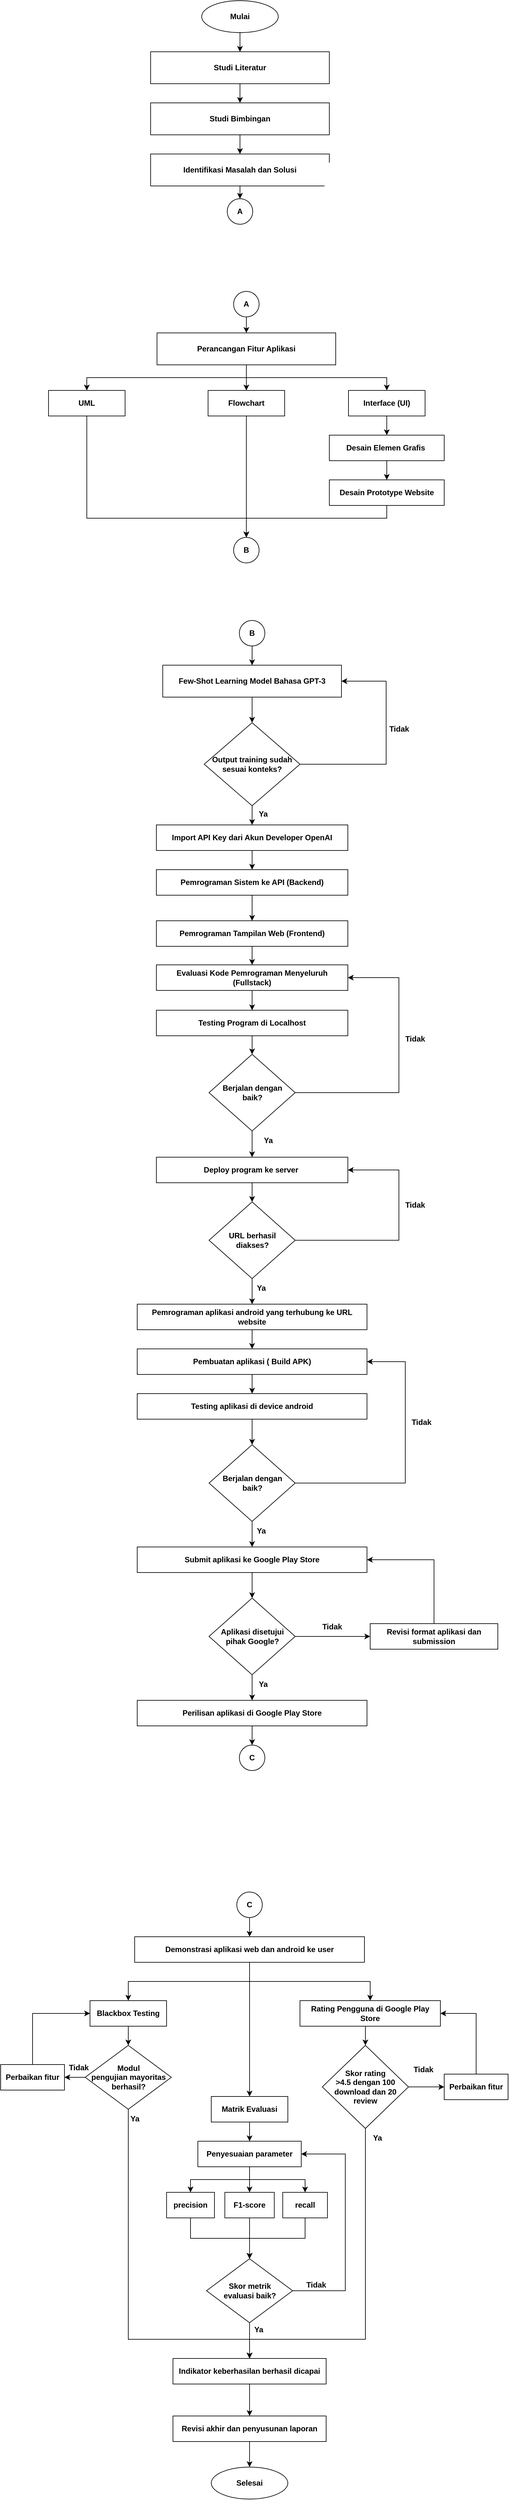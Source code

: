 <mxfile version="20.3.0" type="github">
  <diagram id="C5RBs43oDa-KdzZeNtuy" name="Page-1">
    <mxGraphModel dx="639" dy="288" grid="1" gridSize="10" guides="1" tooltips="1" connect="1" arrows="1" fold="1" page="1" pageScale="1" pageWidth="827" pageHeight="1169" math="0" shadow="0">
      <root>
        <mxCell id="WIyWlLk6GJQsqaUBKTNV-0" />
        <mxCell id="WIyWlLk6GJQsqaUBKTNV-1" parent="WIyWlLk6GJQsqaUBKTNV-0" />
        <mxCell id="CNWXucs4_v8PNML2_RBS-0" value="Mulai" style="ellipse;whiteSpace=wrap;html=1;fontStyle=1;fillColor=none;" vertex="1" parent="WIyWlLk6GJQsqaUBKTNV-1">
          <mxGeometry x="340" y="40" width="120" height="50" as="geometry" />
        </mxCell>
        <mxCell id="CNWXucs4_v8PNML2_RBS-1" value="Studi Literatur" style="rounded=0;whiteSpace=wrap;html=1;fontStyle=1;fillColor=none;" vertex="1" parent="WIyWlLk6GJQsqaUBKTNV-1">
          <mxGeometry x="260" y="120" width="280" height="50" as="geometry" />
        </mxCell>
        <mxCell id="CNWXucs4_v8PNML2_RBS-2" style="edgeStyle=orthogonalEdgeStyle;rounded=0;orthogonalLoop=1;jettySize=auto;html=1;exitX=0.5;exitY=1;exitDx=0;exitDy=0;entryX=0.5;entryY=0;entryDx=0;entryDy=0;fontStyle=1;fillColor=none;" edge="1" parent="WIyWlLk6GJQsqaUBKTNV-1" source="CNWXucs4_v8PNML2_RBS-0" target="CNWXucs4_v8PNML2_RBS-1">
          <mxGeometry relative="1" as="geometry" />
        </mxCell>
        <mxCell id="CNWXucs4_v8PNML2_RBS-3" value="Studi Bimbingan" style="rounded=0;whiteSpace=wrap;html=1;fontStyle=1;fillColor=none;" vertex="1" parent="WIyWlLk6GJQsqaUBKTNV-1">
          <mxGeometry x="260" y="200" width="280" height="50" as="geometry" />
        </mxCell>
        <mxCell id="CNWXucs4_v8PNML2_RBS-4" style="edgeStyle=orthogonalEdgeStyle;rounded=0;orthogonalLoop=1;jettySize=auto;html=1;exitX=0.5;exitY=1;exitDx=0;exitDy=0;entryX=0.5;entryY=0;entryDx=0;entryDy=0;fontStyle=1;fillColor=none;" edge="1" parent="WIyWlLk6GJQsqaUBKTNV-1" source="CNWXucs4_v8PNML2_RBS-1" target="CNWXucs4_v8PNML2_RBS-3">
          <mxGeometry relative="1" as="geometry" />
        </mxCell>
        <mxCell id="CNWXucs4_v8PNML2_RBS-8" style="edgeStyle=orthogonalEdgeStyle;rounded=0;orthogonalLoop=1;jettySize=auto;html=1;exitX=0.5;exitY=1;exitDx=0;exitDy=0;" edge="1" parent="WIyWlLk6GJQsqaUBKTNV-1" source="CNWXucs4_v8PNML2_RBS-5" target="CNWXucs4_v8PNML2_RBS-7">
          <mxGeometry relative="1" as="geometry" />
        </mxCell>
        <mxCell id="CNWXucs4_v8PNML2_RBS-5" value="Identifikasi Masalah dan Solusi" style="rounded=0;whiteSpace=wrap;html=1;fontStyle=1;fillColor=none;" vertex="1" parent="WIyWlLk6GJQsqaUBKTNV-1">
          <mxGeometry x="260" y="280" width="280" height="50" as="geometry" />
        </mxCell>
        <mxCell id="CNWXucs4_v8PNML2_RBS-6" style="edgeStyle=orthogonalEdgeStyle;rounded=0;orthogonalLoop=1;jettySize=auto;html=1;exitX=0.5;exitY=1;exitDx=0;exitDy=0;entryX=0.5;entryY=0;entryDx=0;entryDy=0;fontStyle=1;fillColor=none;" edge="1" parent="WIyWlLk6GJQsqaUBKTNV-1" source="CNWXucs4_v8PNML2_RBS-3" target="CNWXucs4_v8PNML2_RBS-5">
          <mxGeometry relative="1" as="geometry" />
        </mxCell>
        <mxCell id="CNWXucs4_v8PNML2_RBS-7" value="&lt;b&gt;A&lt;/b&gt;" style="ellipse;whiteSpace=wrap;html=1;aspect=fixed;fillColor=none;" vertex="1" parent="WIyWlLk6GJQsqaUBKTNV-1">
          <mxGeometry x="380" y="350" width="40" height="40" as="geometry" />
        </mxCell>
        <mxCell id="CNWXucs4_v8PNML2_RBS-9" value="Perancangan Fitur Aplikasi" style="rounded=0;whiteSpace=wrap;html=1;fontStyle=1;fillColor=none;" vertex="1" parent="WIyWlLk6GJQsqaUBKTNV-1">
          <mxGeometry x="270" y="560" width="280" height="50" as="geometry" />
        </mxCell>
        <mxCell id="CNWXucs4_v8PNML2_RBS-29" style="edgeStyle=orthogonalEdgeStyle;rounded=0;orthogonalLoop=1;jettySize=auto;html=1;exitX=0.5;exitY=1;exitDx=0;exitDy=0;entryX=0.5;entryY=0;entryDx=0;entryDy=0;" edge="1" parent="WIyWlLk6GJQsqaUBKTNV-1" source="CNWXucs4_v8PNML2_RBS-10" target="CNWXucs4_v8PNML2_RBS-28">
          <mxGeometry relative="1" as="geometry">
            <Array as="points">
              <mxPoint x="160" y="850" />
              <mxPoint x="410" y="850" />
            </Array>
          </mxGeometry>
        </mxCell>
        <mxCell id="CNWXucs4_v8PNML2_RBS-10" value="UML" style="rounded=0;whiteSpace=wrap;html=1;fontStyle=1;fillColor=none;" vertex="1" parent="WIyWlLk6GJQsqaUBKTNV-1">
          <mxGeometry x="100" y="650" width="120" height="40" as="geometry" />
        </mxCell>
        <mxCell id="CNWXucs4_v8PNML2_RBS-11" style="edgeStyle=orthogonalEdgeStyle;rounded=0;orthogonalLoop=1;jettySize=auto;html=1;exitX=0.5;exitY=1;exitDx=0;exitDy=0;entryX=0.5;entryY=0;entryDx=0;entryDy=0;fontStyle=1;fillColor=none;" edge="1" parent="WIyWlLk6GJQsqaUBKTNV-1" source="CNWXucs4_v8PNML2_RBS-9" target="CNWXucs4_v8PNML2_RBS-10">
          <mxGeometry relative="1" as="geometry" />
        </mxCell>
        <mxCell id="CNWXucs4_v8PNML2_RBS-12" value="Interface (UI)" style="rounded=0;whiteSpace=wrap;html=1;fontStyle=1;fillColor=none;" vertex="1" parent="WIyWlLk6GJQsqaUBKTNV-1">
          <mxGeometry x="570" y="650" width="120" height="40" as="geometry" />
        </mxCell>
        <mxCell id="CNWXucs4_v8PNML2_RBS-13" style="edgeStyle=orthogonalEdgeStyle;rounded=0;orthogonalLoop=1;jettySize=auto;html=1;exitX=0.5;exitY=1;exitDx=0;exitDy=0;entryX=0.5;entryY=0;entryDx=0;entryDy=0;fontStyle=1;fillColor=none;" edge="1" parent="WIyWlLk6GJQsqaUBKTNV-1" source="CNWXucs4_v8PNML2_RBS-9" target="CNWXucs4_v8PNML2_RBS-12">
          <mxGeometry relative="1" as="geometry" />
        </mxCell>
        <mxCell id="CNWXucs4_v8PNML2_RBS-14" value="Flowchart" style="rounded=0;whiteSpace=wrap;html=1;fontStyle=1;fillColor=none;" vertex="1" parent="WIyWlLk6GJQsqaUBKTNV-1">
          <mxGeometry x="350" y="650" width="120" height="40" as="geometry" />
        </mxCell>
        <mxCell id="CNWXucs4_v8PNML2_RBS-15" style="edgeStyle=orthogonalEdgeStyle;rounded=0;orthogonalLoop=1;jettySize=auto;html=1;exitX=0.5;exitY=1;exitDx=0;exitDy=0;entryX=0.5;entryY=0;entryDx=0;entryDy=0;fontStyle=1;fillColor=none;" edge="1" parent="WIyWlLk6GJQsqaUBKTNV-1" source="CNWXucs4_v8PNML2_RBS-9" target="CNWXucs4_v8PNML2_RBS-14">
          <mxGeometry relative="1" as="geometry" />
        </mxCell>
        <mxCell id="CNWXucs4_v8PNML2_RBS-16" value="Desain Elemen Grafis&amp;nbsp;" style="rounded=0;whiteSpace=wrap;html=1;fontStyle=1;fillColor=none;" vertex="1" parent="WIyWlLk6GJQsqaUBKTNV-1">
          <mxGeometry x="540" y="720" width="180" height="40" as="geometry" />
        </mxCell>
        <mxCell id="CNWXucs4_v8PNML2_RBS-17" style="edgeStyle=orthogonalEdgeStyle;rounded=0;orthogonalLoop=1;jettySize=auto;html=1;exitX=0.5;exitY=1;exitDx=0;exitDy=0;entryX=0.5;entryY=0;entryDx=0;entryDy=0;fontStyle=1;fillColor=none;" edge="1" parent="WIyWlLk6GJQsqaUBKTNV-1" source="CNWXucs4_v8PNML2_RBS-12" target="CNWXucs4_v8PNML2_RBS-16">
          <mxGeometry relative="1" as="geometry" />
        </mxCell>
        <mxCell id="CNWXucs4_v8PNML2_RBS-18" value="Desain Prototype Website" style="rounded=0;whiteSpace=wrap;html=1;fontStyle=1;fillColor=none;" vertex="1" parent="WIyWlLk6GJQsqaUBKTNV-1">
          <mxGeometry x="540" y="790" width="180" height="40" as="geometry" />
        </mxCell>
        <mxCell id="CNWXucs4_v8PNML2_RBS-19" style="edgeStyle=orthogonalEdgeStyle;rounded=0;orthogonalLoop=1;jettySize=auto;html=1;exitX=0.5;exitY=1;exitDx=0;exitDy=0;entryX=0.5;entryY=0;entryDx=0;entryDy=0;fontStyle=1;fillColor=none;" edge="1" parent="WIyWlLk6GJQsqaUBKTNV-1" source="CNWXucs4_v8PNML2_RBS-16" target="CNWXucs4_v8PNML2_RBS-18">
          <mxGeometry relative="1" as="geometry" />
        </mxCell>
        <mxCell id="CNWXucs4_v8PNML2_RBS-21" style="edgeStyle=orthogonalEdgeStyle;rounded=0;orthogonalLoop=1;jettySize=auto;html=1;exitX=0.5;exitY=1;exitDx=0;exitDy=0;entryX=0.5;entryY=0;entryDx=0;entryDy=0;fontStyle=1;fillColor=none;" edge="1" parent="WIyWlLk6GJQsqaUBKTNV-1" source="CNWXucs4_v8PNML2_RBS-14" target="CNWXucs4_v8PNML2_RBS-28">
          <mxGeometry relative="1" as="geometry">
            <mxPoint x="410" y="870" as="targetPoint" />
            <Array as="points" />
          </mxGeometry>
        </mxCell>
        <mxCell id="CNWXucs4_v8PNML2_RBS-22" style="edgeStyle=orthogonalEdgeStyle;rounded=0;orthogonalLoop=1;jettySize=auto;html=1;exitX=0.5;exitY=1;exitDx=0;exitDy=0;fontStyle=1;fillColor=none;entryX=0.5;entryY=0;entryDx=0;entryDy=0;" edge="1" parent="WIyWlLk6GJQsqaUBKTNV-1" source="CNWXucs4_v8PNML2_RBS-18" target="CNWXucs4_v8PNML2_RBS-28">
          <mxGeometry relative="1" as="geometry">
            <mxPoint x="410" y="870" as="targetPoint" />
            <Array as="points">
              <mxPoint x="630" y="850" />
              <mxPoint x="410" y="850" />
            </Array>
          </mxGeometry>
        </mxCell>
        <mxCell id="CNWXucs4_v8PNML2_RBS-26" style="edgeStyle=orthogonalEdgeStyle;rounded=0;orthogonalLoop=1;jettySize=auto;html=1;exitX=0.5;exitY=1;exitDx=0;exitDy=0;entryX=0.5;entryY=0;entryDx=0;entryDy=0;" edge="1" parent="WIyWlLk6GJQsqaUBKTNV-1" source="CNWXucs4_v8PNML2_RBS-23" target="CNWXucs4_v8PNML2_RBS-9">
          <mxGeometry relative="1" as="geometry" />
        </mxCell>
        <mxCell id="CNWXucs4_v8PNML2_RBS-23" value="&lt;b&gt;A&lt;/b&gt;" style="ellipse;whiteSpace=wrap;html=1;aspect=fixed;fillColor=none;" vertex="1" parent="WIyWlLk6GJQsqaUBKTNV-1">
          <mxGeometry x="390" y="495" width="40" height="40" as="geometry" />
        </mxCell>
        <mxCell id="CNWXucs4_v8PNML2_RBS-28" value="&lt;b&gt;B&lt;/b&gt;" style="ellipse;whiteSpace=wrap;html=1;aspect=fixed;fillColor=none;" vertex="1" parent="WIyWlLk6GJQsqaUBKTNV-1">
          <mxGeometry x="390" y="880" width="40" height="40" as="geometry" />
        </mxCell>
        <mxCell id="CNWXucs4_v8PNML2_RBS-31" value="Few-Shot Learning Model Bahasa GPT-3" style="rounded=0;whiteSpace=wrap;html=1;fontStyle=1;fillColor=none;" vertex="1" parent="WIyWlLk6GJQsqaUBKTNV-1">
          <mxGeometry x="279" y="1080" width="280" height="50" as="geometry" />
        </mxCell>
        <mxCell id="CNWXucs4_v8PNML2_RBS-32" style="edgeStyle=orthogonalEdgeStyle;rounded=0;orthogonalLoop=1;jettySize=auto;html=1;exitX=1;exitY=0.5;exitDx=0;exitDy=0;entryX=1;entryY=0.5;entryDx=0;entryDy=0;fontStyle=1;fillColor=none;" edge="1" parent="WIyWlLk6GJQsqaUBKTNV-1" source="CNWXucs4_v8PNML2_RBS-33" target="CNWXucs4_v8PNML2_RBS-31">
          <mxGeometry relative="1" as="geometry">
            <Array as="points">
              <mxPoint x="629" y="1235" />
              <mxPoint x="629" y="1105" />
            </Array>
          </mxGeometry>
        </mxCell>
        <mxCell id="CNWXucs4_v8PNML2_RBS-33" value="Output training sudah sesuai konteks?" style="rhombus;whiteSpace=wrap;html=1;fontStyle=1;fillColor=none;" vertex="1" parent="WIyWlLk6GJQsqaUBKTNV-1">
          <mxGeometry x="344" y="1170" width="150" height="130" as="geometry" />
        </mxCell>
        <mxCell id="CNWXucs4_v8PNML2_RBS-34" style="edgeStyle=orthogonalEdgeStyle;rounded=0;orthogonalLoop=1;jettySize=auto;html=1;exitX=0.5;exitY=1;exitDx=0;exitDy=0;entryX=0.5;entryY=0;entryDx=0;entryDy=0;fontStyle=1;fillColor=none;" edge="1" parent="WIyWlLk6GJQsqaUBKTNV-1" source="CNWXucs4_v8PNML2_RBS-31" target="CNWXucs4_v8PNML2_RBS-33">
          <mxGeometry relative="1" as="geometry" />
        </mxCell>
        <mxCell id="CNWXucs4_v8PNML2_RBS-35" value="Tidak" style="text;html=1;align=center;verticalAlign=middle;resizable=0;points=[];autosize=1;strokeColor=none;fillColor=none;fontStyle=1" vertex="1" parent="WIyWlLk6GJQsqaUBKTNV-1">
          <mxGeometry x="624" y="1165" width="50" height="30" as="geometry" />
        </mxCell>
        <mxCell id="CNWXucs4_v8PNML2_RBS-36" value="Import API Key dari Akun Developer OpenAI" style="rounded=0;whiteSpace=wrap;html=1;fontStyle=1;fillColor=none;" vertex="1" parent="WIyWlLk6GJQsqaUBKTNV-1">
          <mxGeometry x="269" y="1330" width="300" height="40" as="geometry" />
        </mxCell>
        <mxCell id="CNWXucs4_v8PNML2_RBS-37" style="edgeStyle=orthogonalEdgeStyle;rounded=0;orthogonalLoop=1;jettySize=auto;html=1;exitX=0.5;exitY=1;exitDx=0;exitDy=0;entryX=0.5;entryY=0;entryDx=0;entryDy=0;fontStyle=1;fillColor=none;" edge="1" parent="WIyWlLk6GJQsqaUBKTNV-1" source="CNWXucs4_v8PNML2_RBS-33" target="CNWXucs4_v8PNML2_RBS-36">
          <mxGeometry relative="1" as="geometry" />
        </mxCell>
        <mxCell id="CNWXucs4_v8PNML2_RBS-38" value="Ya" style="text;html=1;align=center;verticalAlign=middle;resizable=0;points=[];autosize=1;strokeColor=none;fillColor=none;fontStyle=1" vertex="1" parent="WIyWlLk6GJQsqaUBKTNV-1">
          <mxGeometry x="416" y="1298" width="40" height="30" as="geometry" />
        </mxCell>
        <mxCell id="CNWXucs4_v8PNML2_RBS-39" value="Pemrograman Sistem ke API (Backend)" style="rounded=0;whiteSpace=wrap;html=1;fontStyle=1;fillColor=none;" vertex="1" parent="WIyWlLk6GJQsqaUBKTNV-1">
          <mxGeometry x="269" y="1400" width="300" height="40" as="geometry" />
        </mxCell>
        <mxCell id="CNWXucs4_v8PNML2_RBS-40" style="edgeStyle=orthogonalEdgeStyle;rounded=0;orthogonalLoop=1;jettySize=auto;html=1;exitX=0.5;exitY=1;exitDx=0;exitDy=0;entryX=0.5;entryY=0;entryDx=0;entryDy=0;fontStyle=1;fillColor=none;" edge="1" parent="WIyWlLk6GJQsqaUBKTNV-1" source="CNWXucs4_v8PNML2_RBS-36" target="CNWXucs4_v8PNML2_RBS-39">
          <mxGeometry relative="1" as="geometry" />
        </mxCell>
        <mxCell id="CNWXucs4_v8PNML2_RBS-41" value="Testing Program di Localhost" style="rounded=0;whiteSpace=wrap;html=1;fontStyle=1;fillColor=none;" vertex="1" parent="WIyWlLk6GJQsqaUBKTNV-1">
          <mxGeometry x="269" y="1620" width="300" height="40" as="geometry" />
        </mxCell>
        <mxCell id="CNWXucs4_v8PNML2_RBS-42" value="Pemrograman Tampilan Web (Frontend)" style="rounded=0;whiteSpace=wrap;html=1;fontStyle=1;fillColor=none;" vertex="1" parent="WIyWlLk6GJQsqaUBKTNV-1">
          <mxGeometry x="269" y="1480" width="300" height="40" as="geometry" />
        </mxCell>
        <mxCell id="CNWXucs4_v8PNML2_RBS-43" style="edgeStyle=orthogonalEdgeStyle;rounded=0;orthogonalLoop=1;jettySize=auto;html=1;exitX=0.5;exitY=1;exitDx=0;exitDy=0;entryX=0.5;entryY=0;entryDx=0;entryDy=0;fontStyle=1;fillColor=none;" edge="1" parent="WIyWlLk6GJQsqaUBKTNV-1" source="CNWXucs4_v8PNML2_RBS-39" target="CNWXucs4_v8PNML2_RBS-42">
          <mxGeometry relative="1" as="geometry" />
        </mxCell>
        <mxCell id="CNWXucs4_v8PNML2_RBS-44" value="Berjalan dengan &lt;br&gt;baik?" style="rhombus;whiteSpace=wrap;html=1;fontStyle=1;fillColor=none;" vertex="1" parent="WIyWlLk6GJQsqaUBKTNV-1">
          <mxGeometry x="351.5" y="1689" width="135" height="120" as="geometry" />
        </mxCell>
        <mxCell id="CNWXucs4_v8PNML2_RBS-45" style="edgeStyle=orthogonalEdgeStyle;rounded=0;orthogonalLoop=1;jettySize=auto;html=1;exitX=0.5;exitY=1;exitDx=0;exitDy=0;entryX=0.5;entryY=0;entryDx=0;entryDy=0;fontStyle=1;fillColor=none;" edge="1" parent="WIyWlLk6GJQsqaUBKTNV-1" source="CNWXucs4_v8PNML2_RBS-41" target="CNWXucs4_v8PNML2_RBS-44">
          <mxGeometry relative="1" as="geometry" />
        </mxCell>
        <mxCell id="CNWXucs4_v8PNML2_RBS-46" style="edgeStyle=orthogonalEdgeStyle;rounded=0;orthogonalLoop=1;jettySize=auto;html=1;exitX=0.5;exitY=1;exitDx=0;exitDy=0;entryX=0.5;entryY=0;entryDx=0;entryDy=0;fontStyle=1;fillColor=none;" edge="1" parent="WIyWlLk6GJQsqaUBKTNV-1" source="CNWXucs4_v8PNML2_RBS-47" target="CNWXucs4_v8PNML2_RBS-41">
          <mxGeometry relative="1" as="geometry" />
        </mxCell>
        <mxCell id="CNWXucs4_v8PNML2_RBS-47" value="Evaluasi Kode Pemrograman Menyeluruh (Fullstack)" style="rounded=0;whiteSpace=wrap;html=1;fontStyle=1;fillColor=none;" vertex="1" parent="WIyWlLk6GJQsqaUBKTNV-1">
          <mxGeometry x="269" y="1549" width="300" height="40" as="geometry" />
        </mxCell>
        <mxCell id="CNWXucs4_v8PNML2_RBS-48" style="edgeStyle=orthogonalEdgeStyle;rounded=0;orthogonalLoop=1;jettySize=auto;html=1;exitX=0.5;exitY=1;exitDx=0;exitDy=0;fontStyle=1;fillColor=none;" edge="1" parent="WIyWlLk6GJQsqaUBKTNV-1" source="CNWXucs4_v8PNML2_RBS-42" target="CNWXucs4_v8PNML2_RBS-47">
          <mxGeometry relative="1" as="geometry" />
        </mxCell>
        <mxCell id="CNWXucs4_v8PNML2_RBS-49" style="edgeStyle=orthogonalEdgeStyle;rounded=0;orthogonalLoop=1;jettySize=auto;html=1;exitX=1;exitY=0.5;exitDx=0;exitDy=0;entryX=1;entryY=0.5;entryDx=0;entryDy=0;fontStyle=1;fillColor=none;" edge="1" parent="WIyWlLk6GJQsqaUBKTNV-1" source="CNWXucs4_v8PNML2_RBS-44" target="CNWXucs4_v8PNML2_RBS-47">
          <mxGeometry relative="1" as="geometry">
            <Array as="points">
              <mxPoint x="649" y="1749" />
              <mxPoint x="649" y="1569" />
            </Array>
          </mxGeometry>
        </mxCell>
        <mxCell id="CNWXucs4_v8PNML2_RBS-50" value="Tidak" style="text;html=1;align=center;verticalAlign=middle;resizable=0;points=[];autosize=1;strokeColor=none;fillColor=none;fontStyle=1" vertex="1" parent="WIyWlLk6GJQsqaUBKTNV-1">
          <mxGeometry x="649" y="1650" width="50" height="30" as="geometry" />
        </mxCell>
        <mxCell id="CNWXucs4_v8PNML2_RBS-51" value="Deploy program ke server&amp;nbsp;" style="rounded=0;whiteSpace=wrap;html=1;fontStyle=1;fillColor=none;" vertex="1" parent="WIyWlLk6GJQsqaUBKTNV-1">
          <mxGeometry x="269" y="1850" width="300" height="40" as="geometry" />
        </mxCell>
        <mxCell id="CNWXucs4_v8PNML2_RBS-52" style="edgeStyle=orthogonalEdgeStyle;rounded=0;orthogonalLoop=1;jettySize=auto;html=1;exitX=0.5;exitY=1;exitDx=0;exitDy=0;entryX=0.5;entryY=0;entryDx=0;entryDy=0;fontStyle=1;fillColor=none;" edge="1" parent="WIyWlLk6GJQsqaUBKTNV-1" source="CNWXucs4_v8PNML2_RBS-44" target="CNWXucs4_v8PNML2_RBS-51">
          <mxGeometry relative="1" as="geometry" />
        </mxCell>
        <mxCell id="CNWXucs4_v8PNML2_RBS-53" value="Ya" style="text;html=1;align=center;verticalAlign=middle;resizable=0;points=[];autosize=1;strokeColor=none;fillColor=none;fontStyle=1" vertex="1" parent="WIyWlLk6GJQsqaUBKTNV-1">
          <mxGeometry x="424" y="1809" width="40" height="30" as="geometry" />
        </mxCell>
        <mxCell id="CNWXucs4_v8PNML2_RBS-54" style="edgeStyle=orthogonalEdgeStyle;rounded=0;orthogonalLoop=1;jettySize=auto;html=1;exitX=1;exitY=0.5;exitDx=0;exitDy=0;entryX=1;entryY=0.5;entryDx=0;entryDy=0;fontStyle=1;fillColor=none;" edge="1" parent="WIyWlLk6GJQsqaUBKTNV-1" source="CNWXucs4_v8PNML2_RBS-55" target="CNWXucs4_v8PNML2_RBS-51">
          <mxGeometry relative="1" as="geometry">
            <Array as="points">
              <mxPoint x="649" y="1980" />
              <mxPoint x="649" y="1870" />
            </Array>
          </mxGeometry>
        </mxCell>
        <mxCell id="CNWXucs4_v8PNML2_RBS-55" value="URL berhasil &lt;br&gt;diakses?" style="rhombus;whiteSpace=wrap;html=1;fontStyle=1;fillColor=none;" vertex="1" parent="WIyWlLk6GJQsqaUBKTNV-1">
          <mxGeometry x="351.5" y="1920" width="135" height="120" as="geometry" />
        </mxCell>
        <mxCell id="CNWXucs4_v8PNML2_RBS-56" style="edgeStyle=orthogonalEdgeStyle;rounded=0;orthogonalLoop=1;jettySize=auto;html=1;exitX=0.5;exitY=1;exitDx=0;exitDy=0;entryX=0.5;entryY=0;entryDx=0;entryDy=0;fontStyle=1;fillColor=none;" edge="1" parent="WIyWlLk6GJQsqaUBKTNV-1" source="CNWXucs4_v8PNML2_RBS-51" target="CNWXucs4_v8PNML2_RBS-55">
          <mxGeometry relative="1" as="geometry" />
        </mxCell>
        <mxCell id="CNWXucs4_v8PNML2_RBS-57" value="Tidak" style="text;html=1;align=center;verticalAlign=middle;resizable=0;points=[];autosize=1;strokeColor=none;fillColor=none;fontStyle=1" vertex="1" parent="WIyWlLk6GJQsqaUBKTNV-1">
          <mxGeometry x="649" y="1910" width="50" height="30" as="geometry" />
        </mxCell>
        <mxCell id="CNWXucs4_v8PNML2_RBS-58" value="Ya" style="text;html=1;align=center;verticalAlign=middle;resizable=0;points=[];autosize=1;strokeColor=none;fillColor=none;fontStyle=1" vertex="1" parent="WIyWlLk6GJQsqaUBKTNV-1">
          <mxGeometry x="413" y="2040" width="40" height="30" as="geometry" />
        </mxCell>
        <mxCell id="CNWXucs4_v8PNML2_RBS-59" value="Pemrograman aplikasi android yang terhubung ke URL website" style="rounded=0;whiteSpace=wrap;html=1;fontStyle=1;fillColor=none;" vertex="1" parent="WIyWlLk6GJQsqaUBKTNV-1">
          <mxGeometry x="239" y="2080" width="360" height="40" as="geometry" />
        </mxCell>
        <mxCell id="CNWXucs4_v8PNML2_RBS-60" style="edgeStyle=orthogonalEdgeStyle;rounded=0;orthogonalLoop=1;jettySize=auto;html=1;exitX=0.5;exitY=1;exitDx=0;exitDy=0;entryX=0.5;entryY=0;entryDx=0;entryDy=0;fontStyle=1;fillColor=none;" edge="1" parent="WIyWlLk6GJQsqaUBKTNV-1" source="CNWXucs4_v8PNML2_RBS-55" target="CNWXucs4_v8PNML2_RBS-59">
          <mxGeometry relative="1" as="geometry" />
        </mxCell>
        <mxCell id="CNWXucs4_v8PNML2_RBS-61" value="Pembuatan aplikasi ( Build APK)" style="rounded=0;whiteSpace=wrap;html=1;fontStyle=1;fillColor=none;" vertex="1" parent="WIyWlLk6GJQsqaUBKTNV-1">
          <mxGeometry x="239" y="2150" width="360" height="40" as="geometry" />
        </mxCell>
        <mxCell id="CNWXucs4_v8PNML2_RBS-62" style="edgeStyle=orthogonalEdgeStyle;rounded=0;orthogonalLoop=1;jettySize=auto;html=1;exitX=0.5;exitY=1;exitDx=0;exitDy=0;entryX=0.5;entryY=0;entryDx=0;entryDy=0;fontStyle=1;fillColor=none;" edge="1" parent="WIyWlLk6GJQsqaUBKTNV-1" source="CNWXucs4_v8PNML2_RBS-59" target="CNWXucs4_v8PNML2_RBS-61">
          <mxGeometry relative="1" as="geometry" />
        </mxCell>
        <mxCell id="CNWXucs4_v8PNML2_RBS-63" value="Testing aplikasi di device android" style="rounded=0;whiteSpace=wrap;html=1;fontStyle=1;fillColor=none;" vertex="1" parent="WIyWlLk6GJQsqaUBKTNV-1">
          <mxGeometry x="239" y="2220" width="360" height="40" as="geometry" />
        </mxCell>
        <mxCell id="CNWXucs4_v8PNML2_RBS-64" style="edgeStyle=orthogonalEdgeStyle;rounded=0;orthogonalLoop=1;jettySize=auto;html=1;exitX=0.5;exitY=1;exitDx=0;exitDy=0;entryX=0.5;entryY=0;entryDx=0;entryDy=0;fontStyle=1;fillColor=none;" edge="1" parent="WIyWlLk6GJQsqaUBKTNV-1" source="CNWXucs4_v8PNML2_RBS-61" target="CNWXucs4_v8PNML2_RBS-63">
          <mxGeometry relative="1" as="geometry" />
        </mxCell>
        <mxCell id="CNWXucs4_v8PNML2_RBS-65" style="edgeStyle=orthogonalEdgeStyle;rounded=0;orthogonalLoop=1;jettySize=auto;html=1;exitX=1;exitY=0.5;exitDx=0;exitDy=0;entryX=1;entryY=0.5;entryDx=0;entryDy=0;fontStyle=1;fillColor=none;" edge="1" parent="WIyWlLk6GJQsqaUBKTNV-1" source="CNWXucs4_v8PNML2_RBS-66" target="CNWXucs4_v8PNML2_RBS-61">
          <mxGeometry relative="1" as="geometry">
            <Array as="points">
              <mxPoint x="659" y="2360" />
              <mxPoint x="659" y="2170" />
            </Array>
          </mxGeometry>
        </mxCell>
        <mxCell id="CNWXucs4_v8PNML2_RBS-66" value="Berjalan dengan &lt;br&gt;baik?" style="rhombus;whiteSpace=wrap;html=1;fontStyle=1;fillColor=none;" vertex="1" parent="WIyWlLk6GJQsqaUBKTNV-1">
          <mxGeometry x="351.5" y="2300" width="135" height="120" as="geometry" />
        </mxCell>
        <mxCell id="CNWXucs4_v8PNML2_RBS-67" style="edgeStyle=orthogonalEdgeStyle;rounded=0;orthogonalLoop=1;jettySize=auto;html=1;exitX=0.5;exitY=1;exitDx=0;exitDy=0;entryX=0.5;entryY=0;entryDx=0;entryDy=0;fontStyle=1;fillColor=none;" edge="1" parent="WIyWlLk6GJQsqaUBKTNV-1" source="CNWXucs4_v8PNML2_RBS-63" target="CNWXucs4_v8PNML2_RBS-66">
          <mxGeometry relative="1" as="geometry" />
        </mxCell>
        <mxCell id="CNWXucs4_v8PNML2_RBS-68" value="Tidak" style="text;html=1;align=center;verticalAlign=middle;resizable=0;points=[];autosize=1;strokeColor=none;fillColor=none;fontStyle=1" vertex="1" parent="WIyWlLk6GJQsqaUBKTNV-1">
          <mxGeometry x="659" y="2250" width="50" height="30" as="geometry" />
        </mxCell>
        <mxCell id="CNWXucs4_v8PNML2_RBS-69" value="Submit aplikasi ke Google Play Store" style="rounded=0;whiteSpace=wrap;html=1;fontStyle=1;fillColor=none;" vertex="1" parent="WIyWlLk6GJQsqaUBKTNV-1">
          <mxGeometry x="239" y="2460" width="360" height="40" as="geometry" />
        </mxCell>
        <mxCell id="CNWXucs4_v8PNML2_RBS-70" style="edgeStyle=orthogonalEdgeStyle;rounded=0;orthogonalLoop=1;jettySize=auto;html=1;exitX=0.5;exitY=1;exitDx=0;exitDy=0;entryX=0.5;entryY=0;entryDx=0;entryDy=0;fontStyle=1;fillColor=none;" edge="1" parent="WIyWlLk6GJQsqaUBKTNV-1" source="CNWXucs4_v8PNML2_RBS-66" target="CNWXucs4_v8PNML2_RBS-69">
          <mxGeometry relative="1" as="geometry" />
        </mxCell>
        <mxCell id="CNWXucs4_v8PNML2_RBS-71" value="Ya" style="text;html=1;align=center;verticalAlign=middle;resizable=0;points=[];autosize=1;strokeColor=none;fillColor=none;fontStyle=1" vertex="1" parent="WIyWlLk6GJQsqaUBKTNV-1">
          <mxGeometry x="413" y="2420" width="40" height="30" as="geometry" />
        </mxCell>
        <mxCell id="CNWXucs4_v8PNML2_RBS-72" value="Aplikasi disetujui &lt;br&gt;pihak Google?" style="rhombus;whiteSpace=wrap;html=1;fontStyle=1;fillColor=none;" vertex="1" parent="WIyWlLk6GJQsqaUBKTNV-1">
          <mxGeometry x="351.5" y="2540" width="135" height="120" as="geometry" />
        </mxCell>
        <mxCell id="CNWXucs4_v8PNML2_RBS-73" style="edgeStyle=orthogonalEdgeStyle;rounded=0;orthogonalLoop=1;jettySize=auto;html=1;exitX=0.5;exitY=1;exitDx=0;exitDy=0;entryX=0.5;entryY=0;entryDx=0;entryDy=0;fontStyle=1;fillColor=none;" edge="1" parent="WIyWlLk6GJQsqaUBKTNV-1" source="CNWXucs4_v8PNML2_RBS-69" target="CNWXucs4_v8PNML2_RBS-72">
          <mxGeometry relative="1" as="geometry" />
        </mxCell>
        <mxCell id="CNWXucs4_v8PNML2_RBS-74" value="Tidak" style="text;html=1;align=center;verticalAlign=middle;resizable=0;points=[];autosize=1;strokeColor=none;fillColor=none;fontStyle=1" vertex="1" parent="WIyWlLk6GJQsqaUBKTNV-1">
          <mxGeometry x="519" y="2570" width="50" height="30" as="geometry" />
        </mxCell>
        <mxCell id="CNWXucs4_v8PNML2_RBS-75" value="Ya" style="text;html=1;align=center;verticalAlign=middle;resizable=0;points=[];autosize=1;strokeColor=none;fillColor=none;fontStyle=1" vertex="1" parent="WIyWlLk6GJQsqaUBKTNV-1">
          <mxGeometry x="416" y="2660" width="40" height="30" as="geometry" />
        </mxCell>
        <mxCell id="CNWXucs4_v8PNML2_RBS-76" style="edgeStyle=orthogonalEdgeStyle;rounded=0;orthogonalLoop=1;jettySize=auto;html=1;exitX=0.5;exitY=0;exitDx=0;exitDy=0;entryX=1;entryY=0.5;entryDx=0;entryDy=0;fontStyle=1;fillColor=none;" edge="1" parent="WIyWlLk6GJQsqaUBKTNV-1" source="CNWXucs4_v8PNML2_RBS-77" target="CNWXucs4_v8PNML2_RBS-69">
          <mxGeometry relative="1" as="geometry" />
        </mxCell>
        <mxCell id="CNWXucs4_v8PNML2_RBS-77" value="Revisi format aplikasi dan submission" style="rounded=0;whiteSpace=wrap;html=1;fontStyle=1;fillColor=none;" vertex="1" parent="WIyWlLk6GJQsqaUBKTNV-1">
          <mxGeometry x="604" y="2580" width="200" height="40" as="geometry" />
        </mxCell>
        <mxCell id="CNWXucs4_v8PNML2_RBS-78" style="edgeStyle=orthogonalEdgeStyle;rounded=0;orthogonalLoop=1;jettySize=auto;html=1;exitX=1;exitY=0.5;exitDx=0;exitDy=0;entryX=0;entryY=0.5;entryDx=0;entryDy=0;fontStyle=1;fillColor=none;" edge="1" parent="WIyWlLk6GJQsqaUBKTNV-1" source="CNWXucs4_v8PNML2_RBS-72" target="CNWXucs4_v8PNML2_RBS-77">
          <mxGeometry relative="1" as="geometry" />
        </mxCell>
        <mxCell id="CNWXucs4_v8PNML2_RBS-86" style="edgeStyle=orthogonalEdgeStyle;rounded=0;orthogonalLoop=1;jettySize=auto;html=1;exitX=0.5;exitY=1;exitDx=0;exitDy=0;entryX=0.5;entryY=0;entryDx=0;entryDy=0;" edge="1" parent="WIyWlLk6GJQsqaUBKTNV-1" source="CNWXucs4_v8PNML2_RBS-79" target="CNWXucs4_v8PNML2_RBS-84">
          <mxGeometry relative="1" as="geometry" />
        </mxCell>
        <mxCell id="CNWXucs4_v8PNML2_RBS-79" value="Perilisan aplikasi di Google Play Store" style="rounded=0;whiteSpace=wrap;html=1;fontStyle=1;fillColor=none;" vertex="1" parent="WIyWlLk6GJQsqaUBKTNV-1">
          <mxGeometry x="239" y="2700" width="360" height="40" as="geometry" />
        </mxCell>
        <mxCell id="CNWXucs4_v8PNML2_RBS-80" style="edgeStyle=orthogonalEdgeStyle;rounded=0;orthogonalLoop=1;jettySize=auto;html=1;exitX=0.5;exitY=1;exitDx=0;exitDy=0;entryX=0.5;entryY=0;entryDx=0;entryDy=0;fontStyle=1;fillColor=none;" edge="1" parent="WIyWlLk6GJQsqaUBKTNV-1" source="CNWXucs4_v8PNML2_RBS-72" target="CNWXucs4_v8PNML2_RBS-79">
          <mxGeometry relative="1" as="geometry" />
        </mxCell>
        <mxCell id="CNWXucs4_v8PNML2_RBS-83" style="edgeStyle=orthogonalEdgeStyle;rounded=0;orthogonalLoop=1;jettySize=auto;html=1;exitX=0.5;exitY=1;exitDx=0;exitDy=0;" edge="1" parent="WIyWlLk6GJQsqaUBKTNV-1" source="CNWXucs4_v8PNML2_RBS-81" target="CNWXucs4_v8PNML2_RBS-31">
          <mxGeometry relative="1" as="geometry" />
        </mxCell>
        <mxCell id="CNWXucs4_v8PNML2_RBS-81" value="&lt;b&gt;B&lt;/b&gt;" style="ellipse;whiteSpace=wrap;html=1;aspect=fixed;fillColor=none;" vertex="1" parent="WIyWlLk6GJQsqaUBKTNV-1">
          <mxGeometry x="399" y="1010" width="40" height="40" as="geometry" />
        </mxCell>
        <mxCell id="CNWXucs4_v8PNML2_RBS-84" value="&lt;b&gt;C&lt;/b&gt;" style="ellipse;whiteSpace=wrap;html=1;aspect=fixed;fillColor=none;" vertex="1" parent="WIyWlLk6GJQsqaUBKTNV-1">
          <mxGeometry x="399" y="2770" width="40" height="40" as="geometry" />
        </mxCell>
        <mxCell id="CNWXucs4_v8PNML2_RBS-132" value="&lt;div&gt;Demonstrasi aplikasi web dan android ke user&lt;/div&gt;" style="rounded=0;whiteSpace=wrap;html=1;fontStyle=1;fillColor=none;" vertex="1" parent="WIyWlLk6GJQsqaUBKTNV-1">
          <mxGeometry x="235" y="3070" width="360" height="40" as="geometry" />
        </mxCell>
        <mxCell id="CNWXucs4_v8PNML2_RBS-133" value="Blackbox Testing" style="rounded=0;whiteSpace=wrap;html=1;fontStyle=1;fillColor=none;" vertex="1" parent="WIyWlLk6GJQsqaUBKTNV-1">
          <mxGeometry x="165" y="3170" width="120" height="40" as="geometry" />
        </mxCell>
        <mxCell id="CNWXucs4_v8PNML2_RBS-134" style="edgeStyle=orthogonalEdgeStyle;rounded=0;orthogonalLoop=1;jettySize=auto;html=1;exitX=0.5;exitY=1;exitDx=0;exitDy=0;entryX=0.5;entryY=0;entryDx=0;entryDy=0;fontStyle=1;fillColor=none;" edge="1" parent="WIyWlLk6GJQsqaUBKTNV-1" source="CNWXucs4_v8PNML2_RBS-132" target="CNWXucs4_v8PNML2_RBS-133">
          <mxGeometry relative="1" as="geometry" />
        </mxCell>
        <mxCell id="CNWXucs4_v8PNML2_RBS-135" value="Rating Pengguna di Google Play Store" style="rounded=0;whiteSpace=wrap;html=1;fontStyle=1;fillColor=none;" vertex="1" parent="WIyWlLk6GJQsqaUBKTNV-1">
          <mxGeometry x="494" y="3170" width="220" height="40" as="geometry" />
        </mxCell>
        <mxCell id="CNWXucs4_v8PNML2_RBS-136" style="edgeStyle=orthogonalEdgeStyle;rounded=0;orthogonalLoop=1;jettySize=auto;html=1;exitX=0.5;exitY=1;exitDx=0;exitDy=0;entryX=0.5;entryY=0;entryDx=0;entryDy=0;fontStyle=1;fillColor=none;" edge="1" parent="WIyWlLk6GJQsqaUBKTNV-1" source="CNWXucs4_v8PNML2_RBS-132" target="CNWXucs4_v8PNML2_RBS-135">
          <mxGeometry relative="1" as="geometry" />
        </mxCell>
        <mxCell id="CNWXucs4_v8PNML2_RBS-137" value="Matrik Evaluasi" style="rounded=0;whiteSpace=wrap;html=1;fontStyle=1;fillColor=none;" vertex="1" parent="WIyWlLk6GJQsqaUBKTNV-1">
          <mxGeometry x="355" y="3320" width="120" height="40" as="geometry" />
        </mxCell>
        <mxCell id="CNWXucs4_v8PNML2_RBS-138" style="edgeStyle=orthogonalEdgeStyle;rounded=0;orthogonalLoop=1;jettySize=auto;html=1;exitX=0.5;exitY=1;exitDx=0;exitDy=0;entryX=0.5;entryY=0;entryDx=0;entryDy=0;fontStyle=1;fillColor=none;" edge="1" parent="WIyWlLk6GJQsqaUBKTNV-1" source="CNWXucs4_v8PNML2_RBS-132" target="CNWXucs4_v8PNML2_RBS-137">
          <mxGeometry relative="1" as="geometry" />
        </mxCell>
        <mxCell id="CNWXucs4_v8PNML2_RBS-139" value="precision" style="rounded=0;whiteSpace=wrap;html=1;fontStyle=1;fillColor=none;" vertex="1" parent="WIyWlLk6GJQsqaUBKTNV-1">
          <mxGeometry x="285" y="3470" width="75" height="40" as="geometry" />
        </mxCell>
        <mxCell id="CNWXucs4_v8PNML2_RBS-140" value="F1-score" style="rounded=0;whiteSpace=wrap;html=1;fontStyle=1;fillColor=none;" vertex="1" parent="WIyWlLk6GJQsqaUBKTNV-1">
          <mxGeometry x="376.25" y="3470" width="77.5" height="40" as="geometry" />
        </mxCell>
        <mxCell id="CNWXucs4_v8PNML2_RBS-141" value="recall" style="rounded=0;whiteSpace=wrap;html=1;fontStyle=1;fillColor=none;" vertex="1" parent="WIyWlLk6GJQsqaUBKTNV-1">
          <mxGeometry x="467" y="3470" width="70" height="40" as="geometry" />
        </mxCell>
        <mxCell id="CNWXucs4_v8PNML2_RBS-142" style="edgeStyle=orthogonalEdgeStyle;rounded=0;orthogonalLoop=1;jettySize=auto;html=1;exitX=0.5;exitY=1;exitDx=0;exitDy=0;fontStyle=1;fillColor=none;" edge="1" parent="WIyWlLk6GJQsqaUBKTNV-1" source="CNWXucs4_v8PNML2_RBS-143">
          <mxGeometry relative="1" as="geometry">
            <mxPoint x="415" y="3730" as="targetPoint" />
            <Array as="points">
              <mxPoint x="225" y="3700" />
              <mxPoint x="415" y="3700" />
            </Array>
          </mxGeometry>
        </mxCell>
        <mxCell id="CNWXucs4_v8PNML2_RBS-143" value="Modul &lt;br&gt;pengujian mayoritas&lt;br&gt;berhasil?" style="rhombus;whiteSpace=wrap;html=1;fontStyle=1;fillColor=none;" vertex="1" parent="WIyWlLk6GJQsqaUBKTNV-1">
          <mxGeometry x="157.5" y="3240" width="135" height="100" as="geometry" />
        </mxCell>
        <mxCell id="CNWXucs4_v8PNML2_RBS-144" style="edgeStyle=orthogonalEdgeStyle;rounded=0;orthogonalLoop=1;jettySize=auto;html=1;exitX=0.5;exitY=1;exitDx=0;exitDy=0;entryX=0.5;entryY=0;entryDx=0;entryDy=0;fontStyle=1;fillColor=none;" edge="1" parent="WIyWlLk6GJQsqaUBKTNV-1" source="CNWXucs4_v8PNML2_RBS-133" target="CNWXucs4_v8PNML2_RBS-143">
          <mxGeometry relative="1" as="geometry" />
        </mxCell>
        <mxCell id="CNWXucs4_v8PNML2_RBS-145" value="Skor rating &lt;br&gt;&amp;gt;4.5 dengan 100 download dan 20 review" style="rhombus;whiteSpace=wrap;html=1;fontStyle=1;fillColor=none;" vertex="1" parent="WIyWlLk6GJQsqaUBKTNV-1">
          <mxGeometry x="529" y="3240" width="135" height="130" as="geometry" />
        </mxCell>
        <mxCell id="CNWXucs4_v8PNML2_RBS-146" style="edgeStyle=orthogonalEdgeStyle;rounded=0;orthogonalLoop=1;jettySize=auto;html=1;exitX=0.5;exitY=1;exitDx=0;exitDy=0;entryX=0.5;entryY=0;entryDx=0;entryDy=0;fontStyle=1;fillColor=none;" edge="1" parent="WIyWlLk6GJQsqaUBKTNV-1" source="CNWXucs4_v8PNML2_RBS-135" target="CNWXucs4_v8PNML2_RBS-145">
          <mxGeometry relative="1" as="geometry" />
        </mxCell>
        <mxCell id="CNWXucs4_v8PNML2_RBS-147" style="edgeStyle=orthogonalEdgeStyle;rounded=0;orthogonalLoop=1;jettySize=auto;html=1;exitX=0.5;exitY=0;exitDx=0;exitDy=0;entryX=1;entryY=0.5;entryDx=0;entryDy=0;fontStyle=1;fillColor=none;" edge="1" parent="WIyWlLk6GJQsqaUBKTNV-1" source="CNWXucs4_v8PNML2_RBS-148" target="CNWXucs4_v8PNML2_RBS-135">
          <mxGeometry relative="1" as="geometry" />
        </mxCell>
        <mxCell id="CNWXucs4_v8PNML2_RBS-148" value="Perbaikan fitur" style="rounded=0;whiteSpace=wrap;html=1;fontStyle=1;fillColor=none;" vertex="1" parent="WIyWlLk6GJQsqaUBKTNV-1">
          <mxGeometry x="720" y="3285" width="100" height="40" as="geometry" />
        </mxCell>
        <mxCell id="CNWXucs4_v8PNML2_RBS-149" style="edgeStyle=orthogonalEdgeStyle;rounded=0;orthogonalLoop=1;jettySize=auto;html=1;exitX=1;exitY=0.5;exitDx=0;exitDy=0;entryX=0;entryY=0.5;entryDx=0;entryDy=0;fontStyle=1;fillColor=none;" edge="1" parent="WIyWlLk6GJQsqaUBKTNV-1" source="CNWXucs4_v8PNML2_RBS-145" target="CNWXucs4_v8PNML2_RBS-148">
          <mxGeometry relative="1" as="geometry" />
        </mxCell>
        <mxCell id="CNWXucs4_v8PNML2_RBS-150" style="edgeStyle=orthogonalEdgeStyle;rounded=0;orthogonalLoop=1;jettySize=auto;html=1;exitX=0.5;exitY=0;exitDx=0;exitDy=0;entryX=0;entryY=0.5;entryDx=0;entryDy=0;fontStyle=1;fillColor=none;" edge="1" parent="WIyWlLk6GJQsqaUBKTNV-1" source="CNWXucs4_v8PNML2_RBS-151" target="CNWXucs4_v8PNML2_RBS-133">
          <mxGeometry relative="1" as="geometry" />
        </mxCell>
        <mxCell id="CNWXucs4_v8PNML2_RBS-151" value="Perbaikan fitur" style="rounded=0;whiteSpace=wrap;html=1;fontStyle=1;fillColor=none;" vertex="1" parent="WIyWlLk6GJQsqaUBKTNV-1">
          <mxGeometry x="25" y="3270" width="100" height="40" as="geometry" />
        </mxCell>
        <mxCell id="CNWXucs4_v8PNML2_RBS-152" style="edgeStyle=orthogonalEdgeStyle;rounded=0;orthogonalLoop=1;jettySize=auto;html=1;exitX=0;exitY=0.5;exitDx=0;exitDy=0;entryX=1;entryY=0.5;entryDx=0;entryDy=0;fontStyle=1;fillColor=none;" edge="1" parent="WIyWlLk6GJQsqaUBKTNV-1" source="CNWXucs4_v8PNML2_RBS-143" target="CNWXucs4_v8PNML2_RBS-151">
          <mxGeometry relative="1" as="geometry" />
        </mxCell>
        <mxCell id="CNWXucs4_v8PNML2_RBS-153" value="Skor metrik &lt;br&gt;evaluasi baik?" style="rhombus;whiteSpace=wrap;html=1;fontStyle=1;fillColor=none;" vertex="1" parent="WIyWlLk6GJQsqaUBKTNV-1">
          <mxGeometry x="347.5" y="3574" width="135" height="100" as="geometry" />
        </mxCell>
        <mxCell id="CNWXucs4_v8PNML2_RBS-154" style="edgeStyle=orthogonalEdgeStyle;rounded=0;orthogonalLoop=1;jettySize=auto;html=1;exitX=0.5;exitY=1;exitDx=0;exitDy=0;entryX=0.5;entryY=0;entryDx=0;entryDy=0;fontStyle=1;fillColor=none;" edge="1" parent="WIyWlLk6GJQsqaUBKTNV-1" source="CNWXucs4_v8PNML2_RBS-139" target="CNWXucs4_v8PNML2_RBS-153">
          <mxGeometry relative="1" as="geometry" />
        </mxCell>
        <mxCell id="CNWXucs4_v8PNML2_RBS-155" style="edgeStyle=orthogonalEdgeStyle;rounded=0;orthogonalLoop=1;jettySize=auto;html=1;exitX=0.5;exitY=1;exitDx=0;exitDy=0;entryX=0.5;entryY=0;entryDx=0;entryDy=0;fontStyle=1;fillColor=none;" edge="1" parent="WIyWlLk6GJQsqaUBKTNV-1" source="CNWXucs4_v8PNML2_RBS-140" target="CNWXucs4_v8PNML2_RBS-153">
          <mxGeometry relative="1" as="geometry" />
        </mxCell>
        <mxCell id="CNWXucs4_v8PNML2_RBS-156" style="edgeStyle=orthogonalEdgeStyle;rounded=0;orthogonalLoop=1;jettySize=auto;html=1;exitX=0.5;exitY=1;exitDx=0;exitDy=0;entryX=0.5;entryY=0;entryDx=0;entryDy=0;fontStyle=1;fillColor=none;" edge="1" parent="WIyWlLk6GJQsqaUBKTNV-1" source="CNWXucs4_v8PNML2_RBS-141" target="CNWXucs4_v8PNML2_RBS-153">
          <mxGeometry relative="1" as="geometry" />
        </mxCell>
        <mxCell id="CNWXucs4_v8PNML2_RBS-157" style="edgeStyle=orthogonalEdgeStyle;rounded=0;orthogonalLoop=1;jettySize=auto;html=1;exitX=0.5;exitY=1;exitDx=0;exitDy=0;entryX=0.5;entryY=0;entryDx=0;entryDy=0;fontStyle=1;fillColor=none;" edge="1" parent="WIyWlLk6GJQsqaUBKTNV-1" source="CNWXucs4_v8PNML2_RBS-160" target="CNWXucs4_v8PNML2_RBS-140">
          <mxGeometry relative="1" as="geometry" />
        </mxCell>
        <mxCell id="CNWXucs4_v8PNML2_RBS-158" style="edgeStyle=orthogonalEdgeStyle;rounded=0;orthogonalLoop=1;jettySize=auto;html=1;exitX=0.5;exitY=1;exitDx=0;exitDy=0;entryX=0.5;entryY=0;entryDx=0;entryDy=0;fontStyle=1;fillColor=none;" edge="1" parent="WIyWlLk6GJQsqaUBKTNV-1" source="CNWXucs4_v8PNML2_RBS-160" target="CNWXucs4_v8PNML2_RBS-139">
          <mxGeometry relative="1" as="geometry" />
        </mxCell>
        <mxCell id="CNWXucs4_v8PNML2_RBS-159" style="edgeStyle=orthogonalEdgeStyle;rounded=0;orthogonalLoop=1;jettySize=auto;html=1;exitX=0.5;exitY=1;exitDx=0;exitDy=0;entryX=0.5;entryY=0;entryDx=0;entryDy=0;fontStyle=1;fillColor=none;" edge="1" parent="WIyWlLk6GJQsqaUBKTNV-1" source="CNWXucs4_v8PNML2_RBS-160" target="CNWXucs4_v8PNML2_RBS-141">
          <mxGeometry relative="1" as="geometry" />
        </mxCell>
        <mxCell id="CNWXucs4_v8PNML2_RBS-160" value="Penyesuaian parameter" style="rounded=0;whiteSpace=wrap;html=1;fontStyle=1;fillColor=none;" vertex="1" parent="WIyWlLk6GJQsqaUBKTNV-1">
          <mxGeometry x="334" y="3390" width="162" height="40" as="geometry" />
        </mxCell>
        <mxCell id="CNWXucs4_v8PNML2_RBS-161" style="edgeStyle=orthogonalEdgeStyle;rounded=0;orthogonalLoop=1;jettySize=auto;html=1;exitX=0.5;exitY=1;exitDx=0;exitDy=0;entryX=0.5;entryY=0;entryDx=0;entryDy=0;fontStyle=1;fillColor=none;" edge="1" parent="WIyWlLk6GJQsqaUBKTNV-1" source="CNWXucs4_v8PNML2_RBS-137" target="CNWXucs4_v8PNML2_RBS-160">
          <mxGeometry relative="1" as="geometry" />
        </mxCell>
        <mxCell id="CNWXucs4_v8PNML2_RBS-162" style="edgeStyle=orthogonalEdgeStyle;rounded=0;orthogonalLoop=1;jettySize=auto;html=1;exitX=1;exitY=0.5;exitDx=0;exitDy=0;entryX=1;entryY=0.5;entryDx=0;entryDy=0;fontStyle=1;fillColor=none;" edge="1" parent="WIyWlLk6GJQsqaUBKTNV-1" source="CNWXucs4_v8PNML2_RBS-153" target="CNWXucs4_v8PNML2_RBS-160">
          <mxGeometry relative="1" as="geometry">
            <Array as="points">
              <mxPoint x="565" y="3624" />
              <mxPoint x="565" y="3410" />
            </Array>
          </mxGeometry>
        </mxCell>
        <mxCell id="CNWXucs4_v8PNML2_RBS-163" value="Indikator keberhasilan berhasil dicapai" style="rounded=0;whiteSpace=wrap;html=1;fontStyle=1;fillColor=none;" vertex="1" parent="WIyWlLk6GJQsqaUBKTNV-1">
          <mxGeometry x="295" y="3730" width="240" height="40" as="geometry" />
        </mxCell>
        <mxCell id="CNWXucs4_v8PNML2_RBS-164" style="edgeStyle=orthogonalEdgeStyle;rounded=0;orthogonalLoop=1;jettySize=auto;html=1;exitX=0.5;exitY=1;exitDx=0;exitDy=0;entryX=0.5;entryY=0;entryDx=0;entryDy=0;fontStyle=1;fillColor=none;" edge="1" parent="WIyWlLk6GJQsqaUBKTNV-1" source="CNWXucs4_v8PNML2_RBS-145" target="CNWXucs4_v8PNML2_RBS-163">
          <mxGeometry relative="1" as="geometry">
            <Array as="points">
              <mxPoint x="597" y="3700" />
              <mxPoint x="415" y="3700" />
            </Array>
          </mxGeometry>
        </mxCell>
        <mxCell id="CNWXucs4_v8PNML2_RBS-165" style="edgeStyle=orthogonalEdgeStyle;rounded=0;orthogonalLoop=1;jettySize=auto;html=1;exitX=0.5;exitY=1;exitDx=0;exitDy=0;entryX=0.5;entryY=0;entryDx=0;entryDy=0;fontStyle=1;fillColor=none;" edge="1" parent="WIyWlLk6GJQsqaUBKTNV-1" source="CNWXucs4_v8PNML2_RBS-153" target="CNWXucs4_v8PNML2_RBS-163">
          <mxGeometry relative="1" as="geometry" />
        </mxCell>
        <mxCell id="CNWXucs4_v8PNML2_RBS-166" value="Revisi akhir dan penyusunan laporan" style="rounded=0;whiteSpace=wrap;html=1;fontStyle=1;fillColor=none;" vertex="1" parent="WIyWlLk6GJQsqaUBKTNV-1">
          <mxGeometry x="295" y="3820" width="240" height="40" as="geometry" />
        </mxCell>
        <mxCell id="CNWXucs4_v8PNML2_RBS-167" style="edgeStyle=orthogonalEdgeStyle;rounded=0;orthogonalLoop=1;jettySize=auto;html=1;exitX=0.5;exitY=1;exitDx=0;exitDy=0;entryX=0.5;entryY=0;entryDx=0;entryDy=0;fontStyle=1;fillColor=none;" edge="1" parent="WIyWlLk6GJQsqaUBKTNV-1" source="CNWXucs4_v8PNML2_RBS-163" target="CNWXucs4_v8PNML2_RBS-166">
          <mxGeometry relative="1" as="geometry" />
        </mxCell>
        <mxCell id="CNWXucs4_v8PNML2_RBS-168" value="Selesai" style="ellipse;whiteSpace=wrap;html=1;fontStyle=1;fillColor=none;" vertex="1" parent="WIyWlLk6GJQsqaUBKTNV-1">
          <mxGeometry x="355" y="3900" width="120" height="50" as="geometry" />
        </mxCell>
        <mxCell id="CNWXucs4_v8PNML2_RBS-169" style="edgeStyle=orthogonalEdgeStyle;rounded=0;orthogonalLoop=1;jettySize=auto;html=1;exitX=0.5;exitY=1;exitDx=0;exitDy=0;entryX=0.5;entryY=0;entryDx=0;entryDy=0;fontStyle=1;fillColor=none;" edge="1" parent="WIyWlLk6GJQsqaUBKTNV-1" source="CNWXucs4_v8PNML2_RBS-166" target="CNWXucs4_v8PNML2_RBS-168">
          <mxGeometry relative="1" as="geometry" />
        </mxCell>
        <mxCell id="CNWXucs4_v8PNML2_RBS-171" value="Tidak" style="text;html=1;align=center;verticalAlign=middle;resizable=0;points=[];autosize=1;strokeColor=none;fillColor=none;fontStyle=1" vertex="1" parent="WIyWlLk6GJQsqaUBKTNV-1">
          <mxGeometry x="122" y="3260" width="50" height="30" as="geometry" />
        </mxCell>
        <mxCell id="CNWXucs4_v8PNML2_RBS-172" value="Tidak" style="text;html=1;align=center;verticalAlign=middle;resizable=0;points=[];autosize=1;strokeColor=none;fillColor=none;fontStyle=1" vertex="1" parent="WIyWlLk6GJQsqaUBKTNV-1">
          <mxGeometry x="662" y="3263" width="50" height="30" as="geometry" />
        </mxCell>
        <mxCell id="CNWXucs4_v8PNML2_RBS-173" value="Tidak" style="text;html=1;align=center;verticalAlign=middle;resizable=0;points=[];autosize=1;strokeColor=none;fillColor=none;fontStyle=1" vertex="1" parent="WIyWlLk6GJQsqaUBKTNV-1">
          <mxGeometry x="494" y="3600" width="50" height="30" as="geometry" />
        </mxCell>
        <mxCell id="CNWXucs4_v8PNML2_RBS-174" value="Ya" style="text;html=1;align=center;verticalAlign=middle;resizable=0;points=[];autosize=1;strokeColor=none;fillColor=none;fontStyle=1" vertex="1" parent="WIyWlLk6GJQsqaUBKTNV-1">
          <mxGeometry x="215" y="3340" width="40" height="30" as="geometry" />
        </mxCell>
        <mxCell id="CNWXucs4_v8PNML2_RBS-175" value="Ya" style="text;html=1;align=center;verticalAlign=middle;resizable=0;points=[];autosize=1;strokeColor=none;fillColor=none;fontStyle=1" vertex="1" parent="WIyWlLk6GJQsqaUBKTNV-1">
          <mxGeometry x="595" y="3370" width="40" height="30" as="geometry" />
        </mxCell>
        <mxCell id="CNWXucs4_v8PNML2_RBS-176" value="Ya" style="text;html=1;align=center;verticalAlign=middle;resizable=0;points=[];autosize=1;strokeColor=none;fillColor=none;fontStyle=1" vertex="1" parent="WIyWlLk6GJQsqaUBKTNV-1">
          <mxGeometry x="409" y="3670" width="40" height="30" as="geometry" />
        </mxCell>
        <mxCell id="CNWXucs4_v8PNML2_RBS-178" style="edgeStyle=orthogonalEdgeStyle;rounded=0;orthogonalLoop=1;jettySize=auto;html=1;exitX=0.5;exitY=1;exitDx=0;exitDy=0;entryX=0.5;entryY=0;entryDx=0;entryDy=0;" edge="1" parent="WIyWlLk6GJQsqaUBKTNV-1" source="CNWXucs4_v8PNML2_RBS-177" target="CNWXucs4_v8PNML2_RBS-132">
          <mxGeometry relative="1" as="geometry" />
        </mxCell>
        <mxCell id="CNWXucs4_v8PNML2_RBS-177" value="&lt;b&gt;C&lt;/b&gt;" style="ellipse;whiteSpace=wrap;html=1;aspect=fixed;fillColor=none;" vertex="1" parent="WIyWlLk6GJQsqaUBKTNV-1">
          <mxGeometry x="395" y="3000" width="40" height="40" as="geometry" />
        </mxCell>
      </root>
    </mxGraphModel>
  </diagram>
</mxfile>

